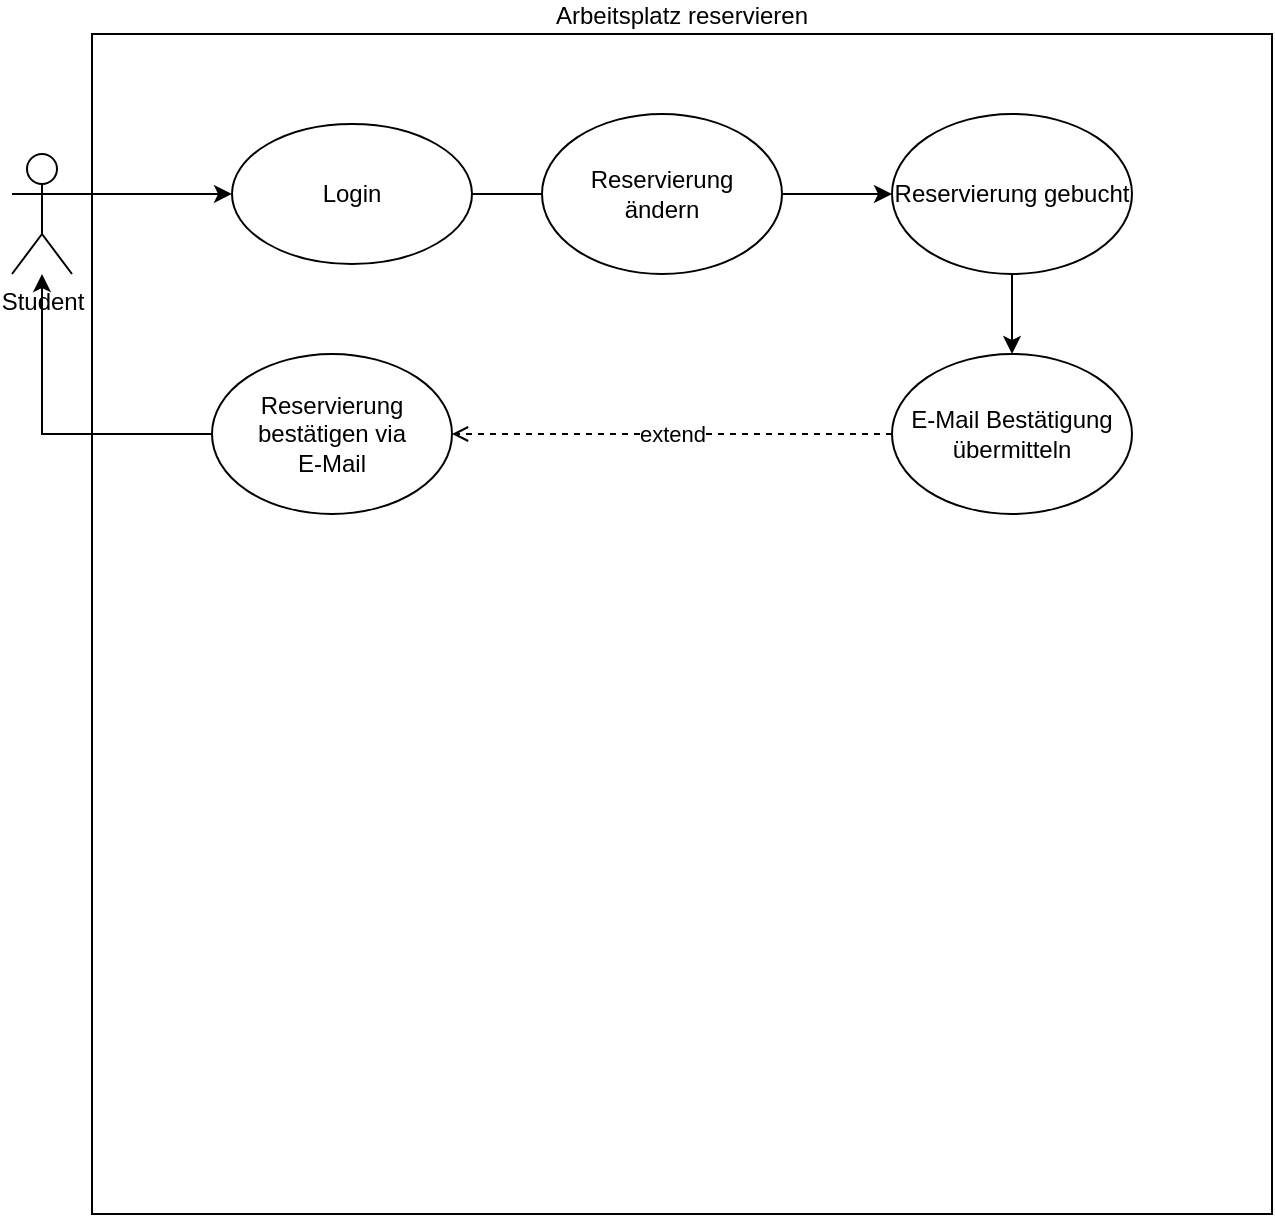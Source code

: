 <mxfile version="20.3.0" type="github">
  <diagram id="C5RBs43oDa-KdzZeNtuy" name="Gruppe A">
    <mxGraphModel dx="742" dy="744" grid="1" gridSize="10" guides="1" tooltips="1" connect="1" arrows="1" fold="1" page="1" pageScale="1" pageWidth="827" pageHeight="1169" math="0" shadow="0">
      <root>
        <mxCell id="WIyWlLk6GJQsqaUBKTNV-0" />
        <mxCell id="WIyWlLk6GJQsqaUBKTNV-1" parent="WIyWlLk6GJQsqaUBKTNV-0" />
        <mxCell id="5VB_H_C6yEA49fqEJ_je-2" value="Student" style="shape=umlActor;verticalLabelPosition=bottom;verticalAlign=top;html=1;outlineConnect=0;" parent="WIyWlLk6GJQsqaUBKTNV-1" vertex="1">
          <mxGeometry x="30" y="100" width="30" height="60" as="geometry" />
        </mxCell>
        <mxCell id="5VB_H_C6yEA49fqEJ_je-3" value="&lt;div style=&quot;&quot;&gt;&lt;span style=&quot;background-color: initial; line-height: 1.2;&quot;&gt;Arbeitsplatz reservieren&lt;/span&gt;&lt;/div&gt;" style="whiteSpace=wrap;html=1;aspect=fixed;horizontal=1;verticalAlign=bottom;labelPosition=center;verticalLabelPosition=top;align=center;" parent="WIyWlLk6GJQsqaUBKTNV-1" vertex="1">
          <mxGeometry x="70" y="40" width="590" height="590" as="geometry" />
        </mxCell>
        <mxCell id="3QzfAgowR0b8sfDVcNp1-4" value="" style="edgeStyle=orthogonalEdgeStyle;rounded=0;orthogonalLoop=1;jettySize=auto;html=1;" edge="1" parent="WIyWlLk6GJQsqaUBKTNV-1" source="5VB_H_C6yEA49fqEJ_je-4" target="5VB_H_C6yEA49fqEJ_je-20">
          <mxGeometry relative="1" as="geometry" />
        </mxCell>
        <mxCell id="5VB_H_C6yEA49fqEJ_je-4" value="Reservierung gebucht" style="ellipse;whiteSpace=wrap;html=1;" parent="WIyWlLk6GJQsqaUBKTNV-1" vertex="1">
          <mxGeometry x="470" y="80" width="120" height="80" as="geometry" />
        </mxCell>
        <mxCell id="5VB_H_C6yEA49fqEJ_je-5" value="Login" style="ellipse;whiteSpace=wrap;html=1;" parent="WIyWlLk6GJQsqaUBKTNV-1" vertex="1">
          <mxGeometry x="140" y="85" width="120" height="70" as="geometry" />
        </mxCell>
        <mxCell id="5VB_H_C6yEA49fqEJ_je-8" value="Reservierung bestätigen via &lt;br&gt;E-Mail" style="ellipse;whiteSpace=wrap;html=1;" parent="WIyWlLk6GJQsqaUBKTNV-1" vertex="1">
          <mxGeometry x="130" y="200" width="120" height="80" as="geometry" />
        </mxCell>
        <mxCell id="5VB_H_C6yEA49fqEJ_je-9" value="" style="endArrow=classic;html=1;rounded=0;exitX=1;exitY=0.5;exitDx=0;exitDy=0;entryX=0;entryY=0.5;entryDx=0;entryDy=0;startArrow=none;" parent="WIyWlLk6GJQsqaUBKTNV-1" source="5VB_H_C6yEA49fqEJ_je-6" target="5VB_H_C6yEA49fqEJ_je-4" edge="1">
          <mxGeometry width="50" height="50" relative="1" as="geometry">
            <mxPoint x="170" y="210" as="sourcePoint" />
            <mxPoint x="220" y="160" as="targetPoint" />
          </mxGeometry>
        </mxCell>
        <mxCell id="5VB_H_C6yEA49fqEJ_je-22" value="extend" style="edgeStyle=none;rounded=0;orthogonalLoop=1;jettySize=auto;html=1;dashed=1;endArrow=open;endFill=0;entryX=1;entryY=0.5;entryDx=0;entryDy=0;" parent="WIyWlLk6GJQsqaUBKTNV-1" source="5VB_H_C6yEA49fqEJ_je-20" target="5VB_H_C6yEA49fqEJ_je-8" edge="1">
          <mxGeometry relative="1" as="geometry">
            <mxPoint x="190" y="400" as="targetPoint" />
          </mxGeometry>
        </mxCell>
        <mxCell id="3QzfAgowR0b8sfDVcNp1-2" style="edgeStyle=orthogonalEdgeStyle;rounded=0;orthogonalLoop=1;jettySize=auto;html=1;exitX=0;exitY=0.5;exitDx=0;exitDy=0;" edge="1" parent="WIyWlLk6GJQsqaUBKTNV-1" source="5VB_H_C6yEA49fqEJ_je-8" target="5VB_H_C6yEA49fqEJ_je-2">
          <mxGeometry relative="1" as="geometry">
            <mxPoint x="130" y="360" as="sourcePoint" />
          </mxGeometry>
        </mxCell>
        <mxCell id="5VB_H_C6yEA49fqEJ_je-20" value="E-Mail Bestätigung übermitteln" style="ellipse;whiteSpace=wrap;html=1;" parent="WIyWlLk6GJQsqaUBKTNV-1" vertex="1">
          <mxGeometry x="470" y="200" width="120" height="80" as="geometry" />
        </mxCell>
        <mxCell id="5VB_H_C6yEA49fqEJ_je-1" style="edgeStyle=orthogonalEdgeStyle;rounded=0;orthogonalLoop=1;jettySize=auto;html=1;exitX=1;exitY=0.333;exitDx=0;exitDy=0;exitPerimeter=0;" parent="WIyWlLk6GJQsqaUBKTNV-1" source="5VB_H_C6yEA49fqEJ_je-2" target="5VB_H_C6yEA49fqEJ_je-5" edge="1">
          <mxGeometry relative="1" as="geometry">
            <mxPoint x="-15" y="220" as="targetPoint" />
            <mxPoint x="-15" y="350" as="sourcePoint" />
          </mxGeometry>
        </mxCell>
        <mxCell id="5VB_H_C6yEA49fqEJ_je-6" value="Reservierung&lt;br&gt;ändern" style="ellipse;whiteSpace=wrap;html=1;" parent="WIyWlLk6GJQsqaUBKTNV-1" vertex="1">
          <mxGeometry x="295" y="80" width="120" height="80" as="geometry" />
        </mxCell>
        <mxCell id="3QzfAgowR0b8sfDVcNp1-3" value="" style="endArrow=none;html=1;rounded=0;exitX=1;exitY=0.5;exitDx=0;exitDy=0;entryX=0;entryY=0.5;entryDx=0;entryDy=0;" edge="1" parent="WIyWlLk6GJQsqaUBKTNV-1" source="5VB_H_C6yEA49fqEJ_je-5" target="5VB_H_C6yEA49fqEJ_je-6">
          <mxGeometry width="50" height="50" relative="1" as="geometry">
            <mxPoint x="260" y="120" as="sourcePoint" />
            <mxPoint x="470" y="120" as="targetPoint" />
          </mxGeometry>
        </mxCell>
      </root>
    </mxGraphModel>
  </diagram>
</mxfile>
